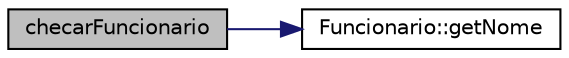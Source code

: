 digraph "checarFuncionario"
{
  edge [fontname="Helvetica",fontsize="10",labelfontname="Helvetica",labelfontsize="10"];
  node [fontname="Helvetica",fontsize="10",shape=record];
  rankdir="LR";
  Node5 [label="checarFuncionario",height=0.2,width=0.4,color="black", fillcolor="grey75", style="filled", fontcolor="black"];
  Node5 -> Node6 [color="midnightblue",fontsize="10",style="solid",fontname="Helvetica"];
  Node6 [label="Funcionario::getNome",height=0.2,width=0.4,color="black", fillcolor="white", style="filled",URL="$class_funcionario.html#a13f42e2a8cb0515371b49745e5830c4c"];
}
